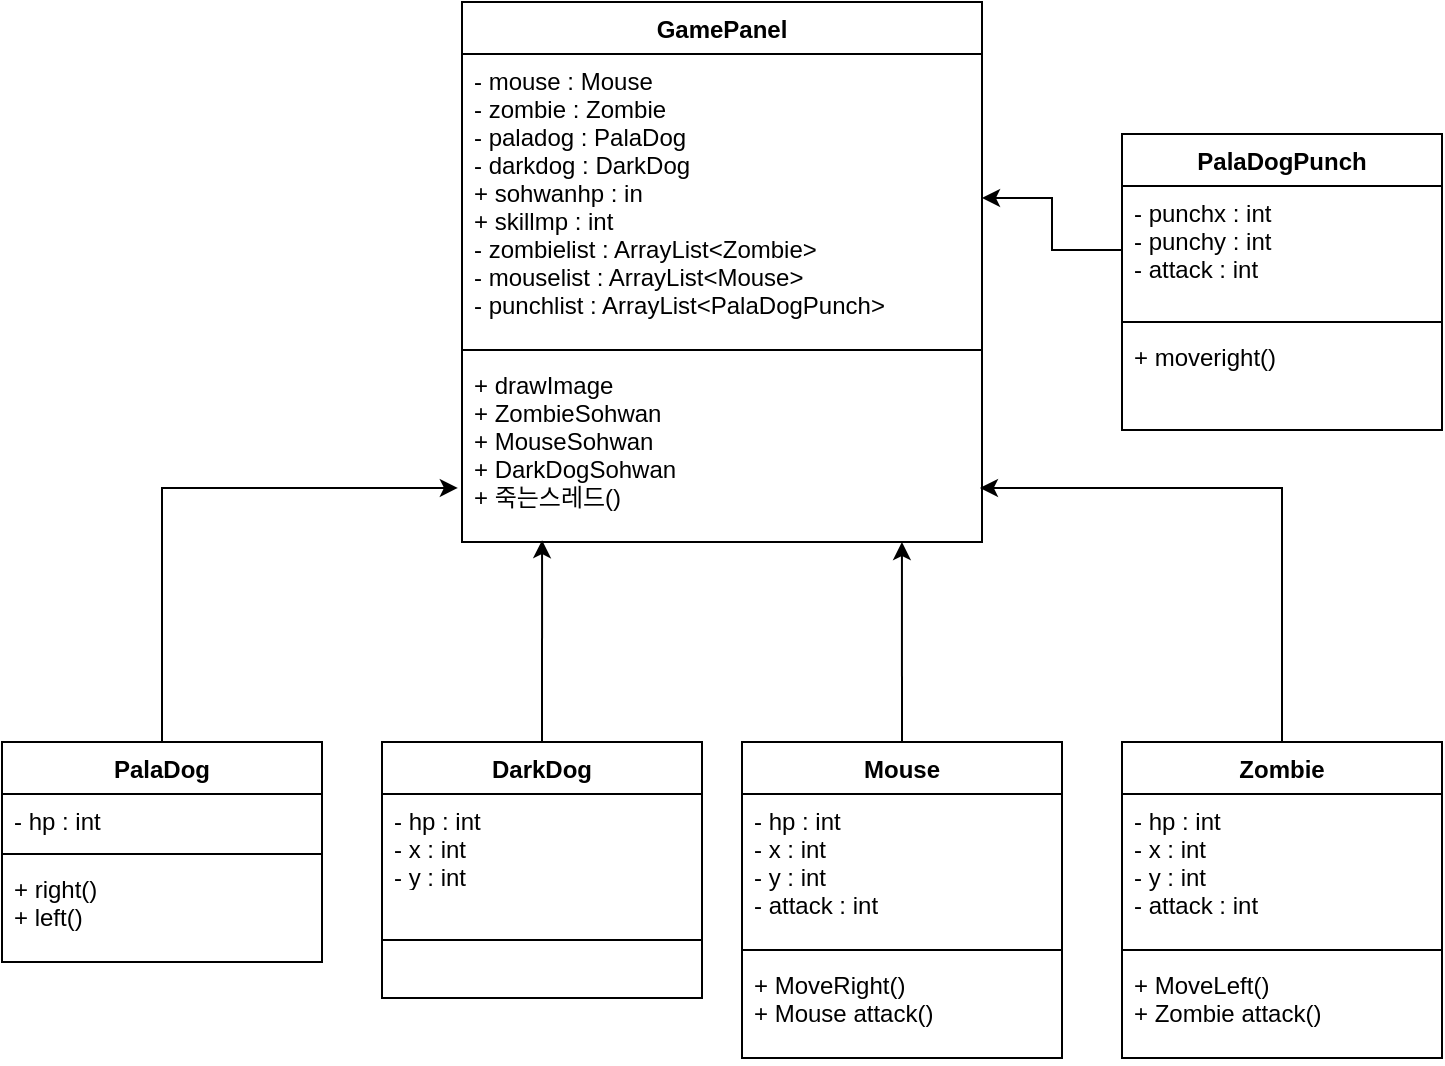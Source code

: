 <mxfile version="14.0.1" type="github">
  <diagram name="Page-1" id="e7e014a7-5840-1c2e-5031-d8a46d1fe8dd">
    <mxGraphModel dx="727" dy="519" grid="1" gridSize="10" guides="1" tooltips="1" connect="1" arrows="1" fold="1" page="1" pageScale="1" pageWidth="1169" pageHeight="826" background="#ffffff" math="0" shadow="0">
      <root>
        <mxCell id="0" />
        <mxCell id="1" parent="0" />
        <mxCell id="q4DwQ50LIF3Ok_dKfQ_P-41" value="GamePanel" style="swimlane;fontStyle=1;align=center;verticalAlign=top;childLayout=stackLayout;horizontal=1;startSize=26;horizontalStack=0;resizeParent=1;resizeParentMax=0;resizeLast=0;collapsible=1;marginBottom=0;" parent="1" vertex="1">
          <mxGeometry x="470" y="90" width="260" height="270" as="geometry">
            <mxRectangle x="240" y="130" width="100" height="26" as="alternateBounds" />
          </mxGeometry>
        </mxCell>
        <mxCell id="q4DwQ50LIF3Ok_dKfQ_P-42" value="- mouse : Mouse &#xa;- zombie : Zombie&#xa;- paladog : PalaDog&#xa;- darkdog : DarkDog&#xa;+ sohwanhp : in&#xa;+ skillmp : int&#xa;- zombielist : ArrayList&lt;Zombie&gt;&#xa;- mouselist : ArrayList&lt;Mouse&gt;&#xa;- punchlist : ArrayList&lt;PalaDogPunch&gt;&#xa;" style="text;strokeColor=none;fillColor=none;align=left;verticalAlign=top;spacingLeft=4;spacingRight=4;overflow=hidden;rotatable=0;points=[[0,0.5],[1,0.5]];portConstraint=eastwest;" parent="q4DwQ50LIF3Ok_dKfQ_P-41" vertex="1">
          <mxGeometry y="26" width="260" height="144" as="geometry" />
        </mxCell>
        <mxCell id="q4DwQ50LIF3Ok_dKfQ_P-43" value="" style="line;strokeWidth=1;fillColor=none;align=left;verticalAlign=middle;spacingTop=-1;spacingLeft=3;spacingRight=3;rotatable=0;labelPosition=right;points=[];portConstraint=eastwest;" parent="q4DwQ50LIF3Ok_dKfQ_P-41" vertex="1">
          <mxGeometry y="170" width="260" height="8" as="geometry" />
        </mxCell>
        <mxCell id="q4DwQ50LIF3Ok_dKfQ_P-44" value="+ drawImage&#xa;+ ZombieSohwan&#xa;+ MouseSohwan&#xa;+ DarkDogSohwan&#xa;+ 죽는스레드()" style="text;strokeColor=none;fillColor=none;align=left;verticalAlign=top;spacingLeft=4;spacingRight=4;overflow=hidden;rotatable=0;points=[[0,0.5],[1,0.5]];portConstraint=eastwest;" parent="q4DwQ50LIF3Ok_dKfQ_P-41" vertex="1">
          <mxGeometry y="178" width="260" height="92" as="geometry" />
        </mxCell>
        <mxCell id="upW6Ha1yFgXo8XJayc2P-33" style="edgeStyle=orthogonalEdgeStyle;rounded=0;orthogonalLoop=1;jettySize=auto;html=1;exitX=0.5;exitY=0;exitDx=0;exitDy=0;entryX=-0.008;entryY=0.706;entryDx=0;entryDy=0;entryPerimeter=0;" edge="1" parent="1" source="q4DwQ50LIF3Ok_dKfQ_P-45" target="q4DwQ50LIF3Ok_dKfQ_P-44">
          <mxGeometry relative="1" as="geometry" />
        </mxCell>
        <mxCell id="q4DwQ50LIF3Ok_dKfQ_P-45" value="PalaDog" style="swimlane;fontStyle=1;align=center;verticalAlign=top;childLayout=stackLayout;horizontal=1;startSize=26;horizontalStack=0;resizeParent=1;resizeParentMax=0;resizeLast=0;collapsible=1;marginBottom=0;" parent="1" vertex="1">
          <mxGeometry x="240" y="460" width="160" height="110" as="geometry" />
        </mxCell>
        <mxCell id="q4DwQ50LIF3Ok_dKfQ_P-46" value="- hp : int" style="text;strokeColor=none;fillColor=none;align=left;verticalAlign=top;spacingLeft=4;spacingRight=4;overflow=hidden;rotatable=0;points=[[0,0.5],[1,0.5]];portConstraint=eastwest;" parent="q4DwQ50LIF3Ok_dKfQ_P-45" vertex="1">
          <mxGeometry y="26" width="160" height="26" as="geometry" />
        </mxCell>
        <mxCell id="q4DwQ50LIF3Ok_dKfQ_P-47" value="" style="line;strokeWidth=1;fillColor=none;align=left;verticalAlign=middle;spacingTop=-1;spacingLeft=3;spacingRight=3;rotatable=0;labelPosition=right;points=[];portConstraint=eastwest;" parent="q4DwQ50LIF3Ok_dKfQ_P-45" vertex="1">
          <mxGeometry y="52" width="160" height="8" as="geometry" />
        </mxCell>
        <mxCell id="q4DwQ50LIF3Ok_dKfQ_P-48" value="+ right()&#xa;+ left()" style="text;strokeColor=none;fillColor=none;align=left;verticalAlign=top;spacingLeft=4;spacingRight=4;overflow=hidden;rotatable=0;points=[[0,0.5],[1,0.5]];portConstraint=eastwest;" parent="q4DwQ50LIF3Ok_dKfQ_P-45" vertex="1">
          <mxGeometry y="60" width="160" height="50" as="geometry" />
        </mxCell>
        <mxCell id="upW6Ha1yFgXo8XJayc2P-32" style="edgeStyle=orthogonalEdgeStyle;rounded=0;orthogonalLoop=1;jettySize=auto;html=1;exitX=0.5;exitY=0;exitDx=0;exitDy=0;entryX=0.154;entryY=0.99;entryDx=0;entryDy=0;entryPerimeter=0;" edge="1" parent="1" source="q4DwQ50LIF3Ok_dKfQ_P-49" target="q4DwQ50LIF3Ok_dKfQ_P-44">
          <mxGeometry relative="1" as="geometry" />
        </mxCell>
        <mxCell id="q4DwQ50LIF3Ok_dKfQ_P-49" value="DarkDog" style="swimlane;fontStyle=1;align=center;verticalAlign=top;childLayout=stackLayout;horizontal=1;startSize=26;horizontalStack=0;resizeParent=1;resizeParentMax=0;resizeLast=0;collapsible=1;marginBottom=0;" parent="1" vertex="1">
          <mxGeometry x="430" y="460" width="160" height="128" as="geometry" />
        </mxCell>
        <mxCell id="q4DwQ50LIF3Ok_dKfQ_P-50" value="- hp : int&#xa;- x : int&#xa;- y : int" style="text;strokeColor=none;fillColor=none;align=left;verticalAlign=top;spacingLeft=4;spacingRight=4;overflow=hidden;rotatable=0;points=[[0,0.5],[1,0.5]];portConstraint=eastwest;" parent="q4DwQ50LIF3Ok_dKfQ_P-49" vertex="1">
          <mxGeometry y="26" width="160" height="44" as="geometry" />
        </mxCell>
        <mxCell id="q4DwQ50LIF3Ok_dKfQ_P-51" value="" style="line;strokeWidth=1;fillColor=none;align=left;verticalAlign=middle;spacingTop=-1;spacingLeft=3;spacingRight=3;rotatable=0;labelPosition=right;points=[];portConstraint=eastwest;" parent="q4DwQ50LIF3Ok_dKfQ_P-49" vertex="1">
          <mxGeometry y="70" width="160" height="58" as="geometry" />
        </mxCell>
        <mxCell id="upW6Ha1yFgXo8XJayc2P-35" style="edgeStyle=orthogonalEdgeStyle;rounded=0;orthogonalLoop=1;jettySize=auto;html=1;exitX=0.5;exitY=0;exitDx=0;exitDy=0;entryX=0.846;entryY=1;entryDx=0;entryDy=0;entryPerimeter=0;" edge="1" parent="1" source="q4DwQ50LIF3Ok_dKfQ_P-55" target="q4DwQ50LIF3Ok_dKfQ_P-44">
          <mxGeometry relative="1" as="geometry" />
        </mxCell>
        <mxCell id="q4DwQ50LIF3Ok_dKfQ_P-55" value="Mouse" style="swimlane;fontStyle=1;align=center;verticalAlign=top;childLayout=stackLayout;horizontal=1;startSize=26;horizontalStack=0;resizeParent=1;resizeParentMax=0;resizeLast=0;collapsible=1;marginBottom=0;" parent="1" vertex="1">
          <mxGeometry x="610" y="460" width="160" height="158" as="geometry" />
        </mxCell>
        <mxCell id="q4DwQ50LIF3Ok_dKfQ_P-56" value="- hp : int&#xa;- x : int&#xa;- y : int&#xa;- attack : int" style="text;strokeColor=none;fillColor=none;align=left;verticalAlign=top;spacingLeft=4;spacingRight=4;overflow=hidden;rotatable=0;points=[[0,0.5],[1,0.5]];portConstraint=eastwest;" parent="q4DwQ50LIF3Ok_dKfQ_P-55" vertex="1">
          <mxGeometry y="26" width="160" height="74" as="geometry" />
        </mxCell>
        <mxCell id="q4DwQ50LIF3Ok_dKfQ_P-57" value="" style="line;strokeWidth=1;fillColor=none;align=left;verticalAlign=middle;spacingTop=-1;spacingLeft=3;spacingRight=3;rotatable=0;labelPosition=right;points=[];portConstraint=eastwest;" parent="q4DwQ50LIF3Ok_dKfQ_P-55" vertex="1">
          <mxGeometry y="100" width="160" height="8" as="geometry" />
        </mxCell>
        <mxCell id="q4DwQ50LIF3Ok_dKfQ_P-58" value="+ MoveRight()&#xa;+ Mouse attack()" style="text;strokeColor=none;fillColor=none;align=left;verticalAlign=top;spacingLeft=4;spacingRight=4;overflow=hidden;rotatable=0;points=[[0,0.5],[1,0.5]];portConstraint=eastwest;" parent="q4DwQ50LIF3Ok_dKfQ_P-55" vertex="1">
          <mxGeometry y="108" width="160" height="50" as="geometry" />
        </mxCell>
        <mxCell id="upW6Ha1yFgXo8XJayc2P-34" style="edgeStyle=orthogonalEdgeStyle;rounded=0;orthogonalLoop=1;jettySize=auto;html=1;exitX=0.5;exitY=0;exitDx=0;exitDy=0;entryX=0.996;entryY=0.706;entryDx=0;entryDy=0;entryPerimeter=0;" edge="1" parent="1" source="q4DwQ50LIF3Ok_dKfQ_P-59" target="q4DwQ50LIF3Ok_dKfQ_P-44">
          <mxGeometry relative="1" as="geometry" />
        </mxCell>
        <mxCell id="q4DwQ50LIF3Ok_dKfQ_P-59" value="Zombie" style="swimlane;fontStyle=1;align=center;verticalAlign=top;childLayout=stackLayout;horizontal=1;startSize=26;horizontalStack=0;resizeParent=1;resizeParentMax=0;resizeLast=0;collapsible=1;marginBottom=0;" parent="1" vertex="1">
          <mxGeometry x="800" y="460" width="160" height="158" as="geometry" />
        </mxCell>
        <mxCell id="q4DwQ50LIF3Ok_dKfQ_P-60" value="- hp : int&#xa;- x : int&#xa;- y : int&#xa;- attack : int" style="text;strokeColor=none;fillColor=none;align=left;verticalAlign=top;spacingLeft=4;spacingRight=4;overflow=hidden;rotatable=0;points=[[0,0.5],[1,0.5]];portConstraint=eastwest;" parent="q4DwQ50LIF3Ok_dKfQ_P-59" vertex="1">
          <mxGeometry y="26" width="160" height="74" as="geometry" />
        </mxCell>
        <mxCell id="q4DwQ50LIF3Ok_dKfQ_P-61" value="" style="line;strokeWidth=1;fillColor=none;align=left;verticalAlign=middle;spacingTop=-1;spacingLeft=3;spacingRight=3;rotatable=0;labelPosition=right;points=[];portConstraint=eastwest;" parent="q4DwQ50LIF3Ok_dKfQ_P-59" vertex="1">
          <mxGeometry y="100" width="160" height="8" as="geometry" />
        </mxCell>
        <mxCell id="q4DwQ50LIF3Ok_dKfQ_P-62" value="+ MoveLeft()&#xa;+ Zombie attack()" style="text;strokeColor=none;fillColor=none;align=left;verticalAlign=top;spacingLeft=4;spacingRight=4;overflow=hidden;rotatable=0;points=[[0,0.5],[1,0.5]];portConstraint=eastwest;" parent="q4DwQ50LIF3Ok_dKfQ_P-59" vertex="1">
          <mxGeometry y="108" width="160" height="50" as="geometry" />
        </mxCell>
        <mxCell id="upW6Ha1yFgXo8XJayc2P-1" value="PalaDogPunch" style="swimlane;fontStyle=1;align=center;verticalAlign=top;childLayout=stackLayout;horizontal=1;startSize=26;horizontalStack=0;resizeParent=1;resizeParentMax=0;resizeLast=0;collapsible=1;marginBottom=0;" vertex="1" parent="1">
          <mxGeometry x="800" y="156" width="160" height="148" as="geometry" />
        </mxCell>
        <mxCell id="upW6Ha1yFgXo8XJayc2P-2" value="- punchx : int&#xa;- punchy : int&#xa;- attack : int" style="text;strokeColor=none;fillColor=none;align=left;verticalAlign=top;spacingLeft=4;spacingRight=4;overflow=hidden;rotatable=0;points=[[0,0.5],[1,0.5]];portConstraint=eastwest;" vertex="1" parent="upW6Ha1yFgXo8XJayc2P-1">
          <mxGeometry y="26" width="160" height="64" as="geometry" />
        </mxCell>
        <mxCell id="upW6Ha1yFgXo8XJayc2P-3" value="" style="line;strokeWidth=1;fillColor=none;align=left;verticalAlign=middle;spacingTop=-1;spacingLeft=3;spacingRight=3;rotatable=0;labelPosition=right;points=[];portConstraint=eastwest;" vertex="1" parent="upW6Ha1yFgXo8XJayc2P-1">
          <mxGeometry y="90" width="160" height="8" as="geometry" />
        </mxCell>
        <mxCell id="upW6Ha1yFgXo8XJayc2P-4" value="+ moveright()&#xa;" style="text;strokeColor=none;fillColor=none;align=left;verticalAlign=top;spacingLeft=4;spacingRight=4;overflow=hidden;rotatable=0;points=[[0,0.5],[1,0.5]];portConstraint=eastwest;" vertex="1" parent="upW6Ha1yFgXo8XJayc2P-1">
          <mxGeometry y="98" width="160" height="50" as="geometry" />
        </mxCell>
        <mxCell id="upW6Ha1yFgXo8XJayc2P-38" style="edgeStyle=orthogonalEdgeStyle;rounded=0;orthogonalLoop=1;jettySize=auto;html=1;exitX=0;exitY=0.5;exitDx=0;exitDy=0;" edge="1" parent="1" source="upW6Ha1yFgXo8XJayc2P-2" target="q4DwQ50LIF3Ok_dKfQ_P-42">
          <mxGeometry relative="1" as="geometry" />
        </mxCell>
      </root>
    </mxGraphModel>
  </diagram>
</mxfile>
